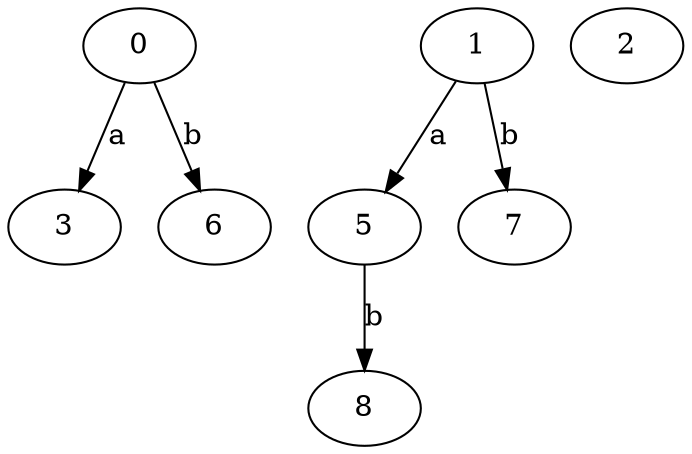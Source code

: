 strict digraph  {
0;
3;
1;
5;
6;
2;
7;
8;
0 -> 3  [label=a];
0 -> 6  [label=b];
1 -> 5  [label=a];
1 -> 7  [label=b];
5 -> 8  [label=b];
}
